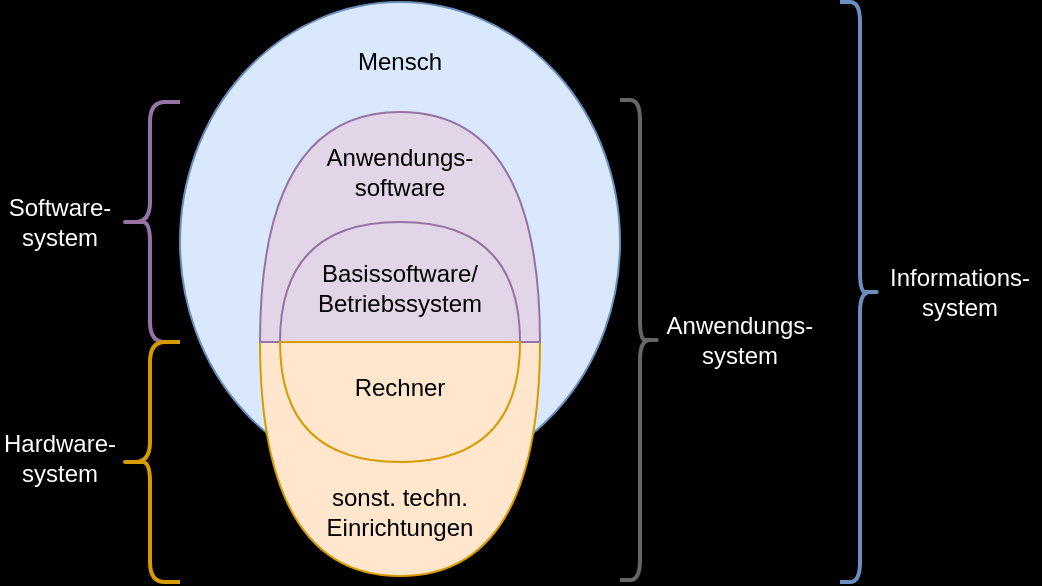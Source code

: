 <mxfile compressed="false" version="14.4.2" type="device">
  <diagram id="oZUeDzg7E2ForXSFUJRa" name="Seite-1">
    <mxGraphModel dx="782" dy="497" grid="1" gridSize="10" guides="1" tooltips="1" connect="1" arrows="1" fold="1" page="1" pageScale="1" pageWidth="827" pageHeight="1169" background="#000000" math="0" shadow="0">
      <root>
        <mxCell id="0" />
        <mxCell id="1" parent="0" />
        <mxCell id="TF2K_tHubGNt_VeuLou8-7" value="" style="ellipse;whiteSpace=wrap;html=1;fillColor=#dae8fc;strokeColor=#6c8ebf;strokeWidth=1;" parent="1" vertex="1">
          <mxGeometry x="160" y="190" width="220" height="240" as="geometry" />
        </mxCell>
        <mxCell id="TF2K_tHubGNt_VeuLou8-16" value="" style="shape=or;whiteSpace=wrap;html=1;rotation=90;fillColor=#ffe6cc;strokeColor=#d79b00;" parent="1" vertex="1">
          <mxGeometry x="211.25" y="348.25" width="117.5" height="140" as="geometry" />
        </mxCell>
        <mxCell id="TF2K_tHubGNt_VeuLou8-15" value="" style="shape=or;whiteSpace=wrap;html=1;rotation=-90;fillColor=#e1d5e7;strokeColor=#9673a6;strokeWidth=1;" parent="1" vertex="1">
          <mxGeometry x="212.5" y="232.5" width="115" height="140" as="geometry" />
        </mxCell>
        <mxCell id="TF2K_tHubGNt_VeuLou8-8" value="Mensch" style="text;html=1;strokeColor=none;fillColor=none;align=center;verticalAlign=middle;whiteSpace=wrap;rounded=0;" parent="1" vertex="1">
          <mxGeometry x="245" y="207.5" width="50" height="25" as="geometry" />
        </mxCell>
        <mxCell id="TF2K_tHubGNt_VeuLou8-9" value="Anwendungs-software" style="text;html=1;strokeColor=none;fillColor=none;align=center;verticalAlign=middle;whiteSpace=wrap;rounded=0;" parent="1" vertex="1">
          <mxGeometry x="230" y="260" width="80" height="30" as="geometry" />
        </mxCell>
        <mxCell id="TF2K_tHubGNt_VeuLou8-10" value="sonst. techn. Einrichtungen" style="text;html=1;strokeColor=none;fillColor=none;align=center;verticalAlign=middle;whiteSpace=wrap;rounded=0;" parent="1" vertex="1">
          <mxGeometry x="230" y="430" width="80" height="30" as="geometry" />
        </mxCell>
        <mxCell id="TF2K_tHubGNt_VeuLou8-11" value="" style="shape=curlyBracket;whiteSpace=wrap;html=1;rounded=1;rotation=0;fillColor=#e1d5e7;strokeColor=#9673a6;strokeWidth=2;" parent="1" vertex="1">
          <mxGeometry x="130" y="240" width="30" height="120" as="geometry" />
        </mxCell>
        <mxCell id="TF2K_tHubGNt_VeuLou8-12" value="" style="shape=curlyBracket;whiteSpace=wrap;html=1;rounded=1;rotation=0;size=0.5;fillColor=#ffe6cc;strokeColor=#d79b00;strokeWidth=2;" parent="1" vertex="1">
          <mxGeometry x="130" y="360" width="30" height="120" as="geometry" />
        </mxCell>
        <mxCell id="TF2K_tHubGNt_VeuLou8-13" value="" style="shape=or;whiteSpace=wrap;html=1;rotation=-90;fillColor=#e1d5e7;strokeColor=#9673a6;strokeWidth=1;" parent="1" vertex="1">
          <mxGeometry x="240" y="270" width="60" height="120" as="geometry" />
        </mxCell>
        <mxCell id="TF2K_tHubGNt_VeuLou8-14" value="" style="shape=or;whiteSpace=wrap;html=1;rotation=90;fillColor=#ffe6cc;strokeColor=#d79b00;" parent="1" vertex="1">
          <mxGeometry x="240" y="330" width="60" height="120" as="geometry" />
        </mxCell>
        <mxCell id="TF2K_tHubGNt_VeuLou8-3" value="Basissoftware/&lt;br&gt;Betriebssystem" style="text;html=1;strokeColor=none;fillColor=none;align=center;verticalAlign=middle;whiteSpace=wrap;rounded=0;" parent="1" vertex="1">
          <mxGeometry x="225" y="318.25" width="90" height="30" as="geometry" />
        </mxCell>
        <mxCell id="TF2K_tHubGNt_VeuLou8-4" value="Rechner" style="text;html=1;strokeColor=none;fillColor=none;align=center;verticalAlign=middle;whiteSpace=wrap;rounded=0;" parent="1" vertex="1">
          <mxGeometry x="245" y="372.5" width="50" height="20" as="geometry" />
        </mxCell>
        <mxCell id="TF2K_tHubGNt_VeuLou8-18" value="Software-&lt;br&gt;system" style="text;html=1;strokeColor=none;fillColor=none;align=center;verticalAlign=middle;whiteSpace=wrap;rounded=0;fontColor=#FFFFFF;" parent="1" vertex="1">
          <mxGeometry x="70" y="285" width="60" height="30" as="geometry" />
        </mxCell>
        <mxCell id="TF2K_tHubGNt_VeuLou8-19" value="Hardware-&lt;br&gt;system" style="text;html=1;strokeColor=none;fillColor=none;align=center;verticalAlign=middle;whiteSpace=wrap;rounded=0;fontColor=#FFFFFF;" parent="1" vertex="1">
          <mxGeometry x="70" y="402.25" width="60" height="32" as="geometry" />
        </mxCell>
        <mxCell id="TF2K_tHubGNt_VeuLou8-20" value="" style="shape=curlyBracket;whiteSpace=wrap;html=1;rounded=1;rotation=-180;strokeWidth=2;fillColor=#f5f5f5;strokeColor=#666666;fontColor=#333333;" parent="1" vertex="1">
          <mxGeometry x="380" y="239" width="20" height="240" as="geometry" />
        </mxCell>
        <mxCell id="TF2K_tHubGNt_VeuLou8-22" value="Anwendungs-&lt;br&gt;system" style="text;html=1;strokeColor=none;fillColor=none;align=center;verticalAlign=middle;whiteSpace=wrap;rounded=0;fontColor=#FFFFFF;" parent="1" vertex="1">
          <mxGeometry x="400" y="345.5" width="80" height="27" as="geometry" />
        </mxCell>
        <mxCell id="TF2K_tHubGNt_VeuLou8-23" value="" style="shape=curlyBracket;whiteSpace=wrap;html=1;rounded=1;strokeWidth=2;rotation=-180;fillColor=#dae8fc;strokeColor=#6c8ebf;" parent="1" vertex="1">
          <mxGeometry x="490" y="190" width="20" height="290" as="geometry" />
        </mxCell>
        <mxCell id="TF2K_tHubGNt_VeuLou8-24" value="Informations-&lt;br&gt;system" style="text;html=1;strokeColor=none;fillColor=none;align=center;verticalAlign=middle;whiteSpace=wrap;rounded=0;fontColor=#FFFFFF;" parent="1" vertex="1">
          <mxGeometry x="510" y="319" width="80" height="32" as="geometry" />
        </mxCell>
      </root>
    </mxGraphModel>
  </diagram>
</mxfile>
